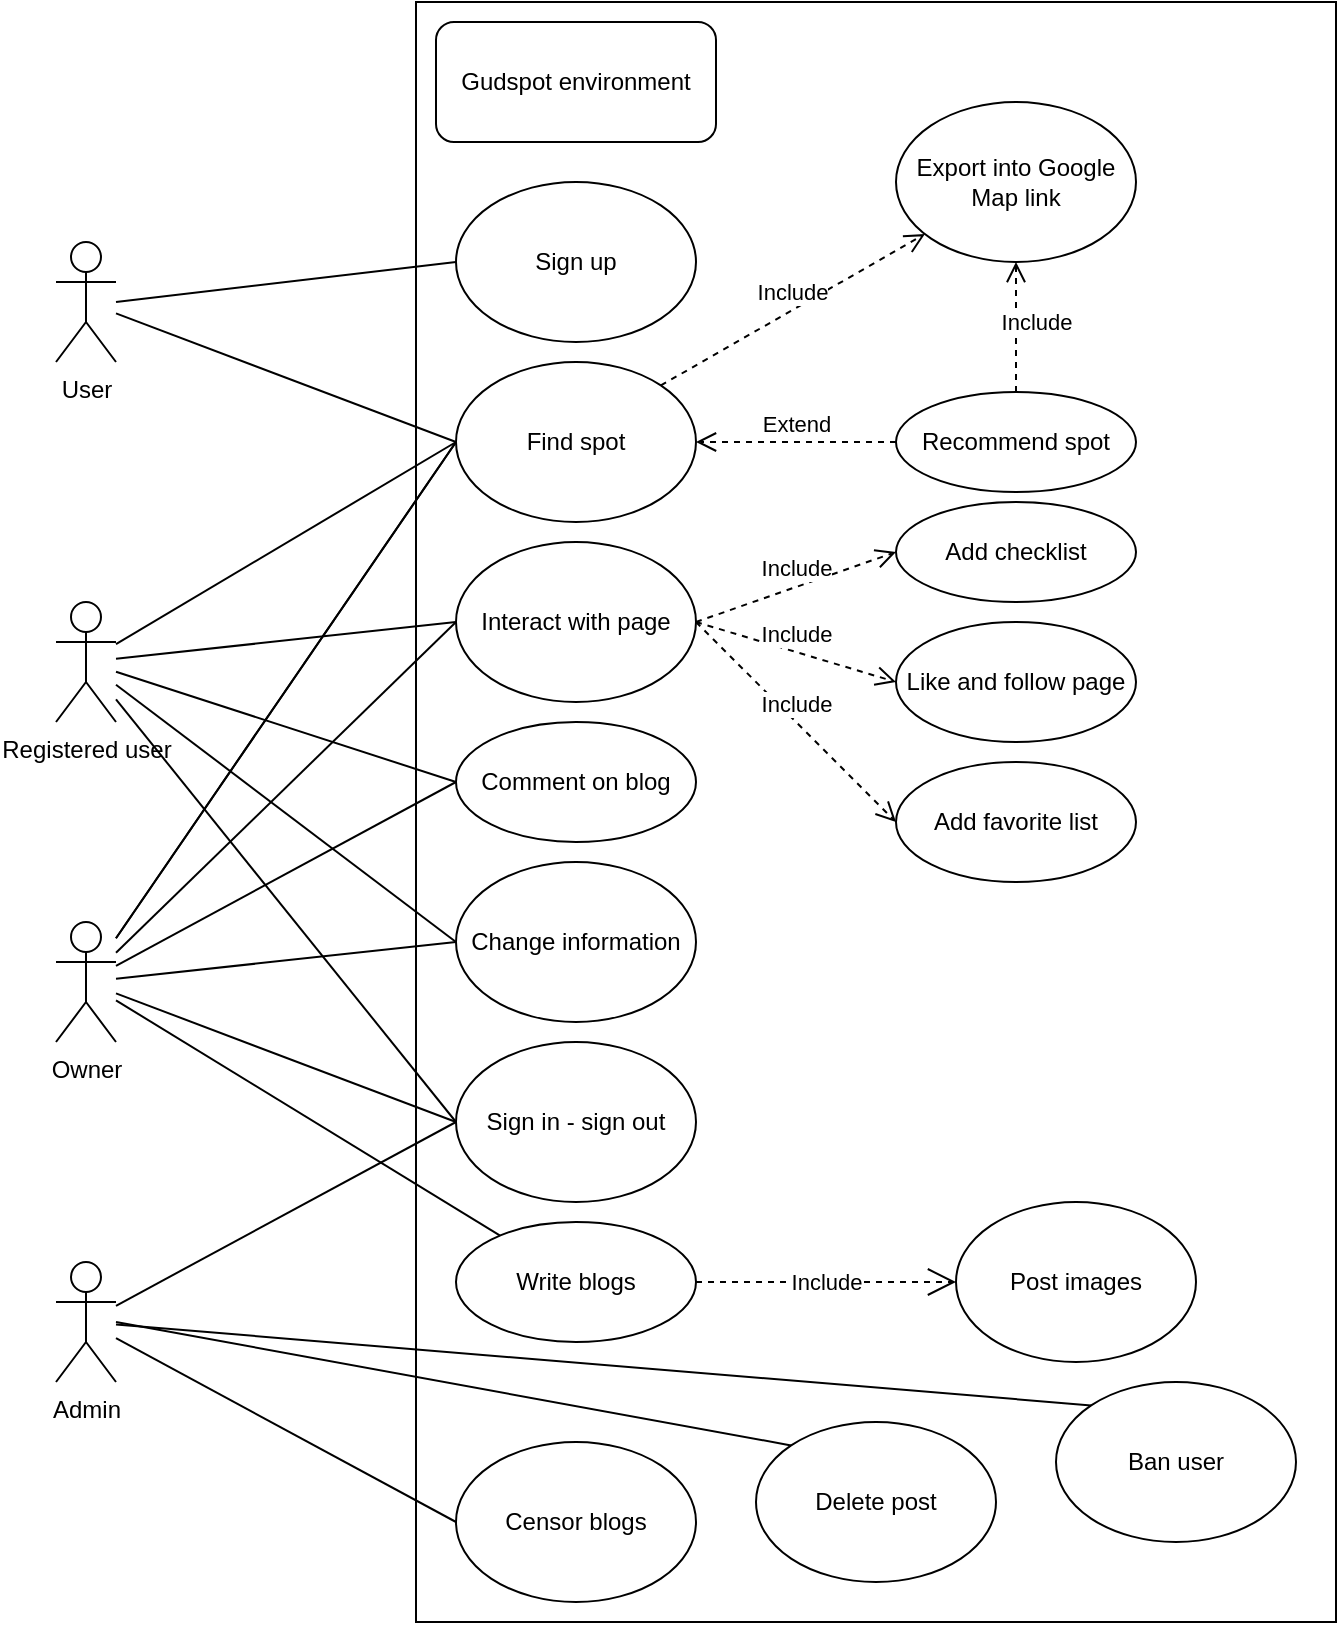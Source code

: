<mxfile version="15.5.9" type="google"><diagram id="3tIuS7dr97l80aWII-23" name="Page-1"><mxGraphModel dx="1038" dy="1671" grid="1" gridSize="10" guides="1" tooltips="1" connect="1" arrows="1" fold="1" page="1" pageScale="1" pageWidth="850" pageHeight="1100" math="0" shadow="0"><root><mxCell id="0"/><mxCell id="1" parent="0"/><mxCell id="1HrsO0OCM5htJVTDk6PI-2" value="" style="rounded=0;whiteSpace=wrap;html=1;fillColor=none;" parent="1" vertex="1"><mxGeometry x="280" y="-110" width="460" height="810" as="geometry"/></mxCell><mxCell id="j1DlCmEf5CyTMGoL9r70-1" value="User" style="shape=umlActor;verticalLabelPosition=bottom;verticalAlign=top;html=1;" parent="1" vertex="1"><mxGeometry x="100" y="10" width="30" height="60" as="geometry"/></mxCell><mxCell id="j1DlCmEf5CyTMGoL9r70-2" value="Registered user" style="shape=umlActor;verticalLabelPosition=bottom;verticalAlign=top;html=1;" parent="1" vertex="1"><mxGeometry x="100" y="190" width="30" height="60" as="geometry"/></mxCell><mxCell id="j1DlCmEf5CyTMGoL9r70-3" value="Owner" style="shape=umlActor;verticalLabelPosition=bottom;verticalAlign=top;html=1;" parent="1" vertex="1"><mxGeometry x="100" y="350" width="30" height="60" as="geometry"/></mxCell><mxCell id="j1DlCmEf5CyTMGoL9r70-4" value="Admin" style="shape=umlActor;verticalLabelPosition=bottom;verticalAlign=top;html=1;" parent="1" vertex="1"><mxGeometry x="100" y="520" width="30" height="60" as="geometry"/></mxCell><mxCell id="j1DlCmEf5CyTMGoL9r70-7" value="Like and follow page" style="ellipse;whiteSpace=wrap;html=1;" parent="1" vertex="1"><mxGeometry x="520" y="200" width="120" height="60" as="geometry"/></mxCell><mxCell id="j1DlCmEf5CyTMGoL9r70-11" value="Comment on blog" style="ellipse;whiteSpace=wrap;html=1;" parent="1" vertex="1"><mxGeometry x="300" y="250" width="120" height="60" as="geometry"/></mxCell><mxCell id="j1DlCmEf5CyTMGoL9r70-15" value="Add favorite list" style="ellipse;whiteSpace=wrap;html=1;" parent="1" vertex="1"><mxGeometry x="520" y="270" width="120" height="60" as="geometry"/></mxCell><mxCell id="LkEW9QgvobIXntY8Po21-3" value="Gudspot environment" style="rounded=1;whiteSpace=wrap;html=1;fillColor=none;" parent="1" vertex="1"><mxGeometry x="290" y="-100" width="140" height="60" as="geometry"/></mxCell><mxCell id="LkEW9QgvobIXntY8Po21-4" value="Find spot" style="ellipse;whiteSpace=wrap;html=1;fillColor=none;" parent="1" vertex="1"><mxGeometry x="300" y="70" width="120" height="80" as="geometry"/></mxCell><mxCell id="LkEW9QgvobIXntY8Po21-5" value="Recommend spot" style="ellipse;whiteSpace=wrap;html=1;fillColor=none;" parent="1" vertex="1"><mxGeometry x="520" y="85" width="120" height="50" as="geometry"/></mxCell><mxCell id="LkEW9QgvobIXntY8Po21-6" value="Sign in - sign out" style="ellipse;whiteSpace=wrap;html=1;fillColor=none;" parent="1" vertex="1"><mxGeometry x="300" y="410" width="120" height="80" as="geometry"/></mxCell><mxCell id="LkEW9QgvobIXntY8Po21-7" value="Change information" style="ellipse;whiteSpace=wrap;html=1;fillColor=none;" parent="1" vertex="1"><mxGeometry x="300" y="320" width="120" height="80" as="geometry"/></mxCell><mxCell id="LkEW9QgvobIXntY8Po21-8" value="Ban user" style="ellipse;whiteSpace=wrap;html=1;fillColor=none;" parent="1" vertex="1"><mxGeometry x="600" y="580" width="120" height="80" as="geometry"/></mxCell><mxCell id="LkEW9QgvobIXntY8Po21-9" value="Censor blogs" style="ellipse;whiteSpace=wrap;html=1;fillColor=none;" parent="1" vertex="1"><mxGeometry x="300" y="610" width="120" height="80" as="geometry"/></mxCell><mxCell id="LkEW9QgvobIXntY8Po21-10" value="Write blogs" style="ellipse;whiteSpace=wrap;html=1;fillColor=none;" parent="1" vertex="1"><mxGeometry x="300" y="500" width="120" height="60" as="geometry"/></mxCell><mxCell id="LkEW9QgvobIXntY8Po21-14" value="" style="endArrow=none;html=1;rounded=0;entryX=0;entryY=0.5;entryDx=0;entryDy=0;" parent="1" source="j1DlCmEf5CyTMGoL9r70-4" target="LkEW9QgvobIXntY8Po21-6" edge="1"><mxGeometry width="50" height="50" relative="1" as="geometry"><mxPoint x="230" y="490" as="sourcePoint"/><mxPoint x="230" y="500" as="targetPoint"/></mxGeometry></mxCell><mxCell id="LkEW9QgvobIXntY8Po21-15" value="" style="endArrow=none;html=1;rounded=0;entryX=0;entryY=0.5;entryDx=0;entryDy=0;" parent="1" source="j1DlCmEf5CyTMGoL9r70-3" target="LkEW9QgvobIXntY8Po21-6" edge="1"><mxGeometry width="50" height="50" relative="1" as="geometry"><mxPoint x="190" y="350" as="sourcePoint"/><mxPoint x="260" y="360" as="targetPoint"/></mxGeometry></mxCell><mxCell id="LkEW9QgvobIXntY8Po21-16" value="" style="endArrow=none;html=1;rounded=0;entryX=0;entryY=0.5;entryDx=0;entryDy=0;" parent="1" source="j1DlCmEf5CyTMGoL9r70-2" target="LkEW9QgvobIXntY8Po21-6" edge="1"><mxGeometry width="50" height="50" relative="1" as="geometry"><mxPoint x="140" y="310" as="sourcePoint"/><mxPoint x="240" y="180" as="targetPoint"/></mxGeometry></mxCell><mxCell id="LlXIMexyljz8MwcFiS1x-1" value="Post images" style="ellipse;whiteSpace=wrap;html=1;" vertex="1" parent="1"><mxGeometry x="550" y="490" width="120" height="80" as="geometry"/></mxCell><mxCell id="LlXIMexyljz8MwcFiS1x-2" value="Export into Google Map link" style="ellipse;whiteSpace=wrap;html=1;" vertex="1" parent="1"><mxGeometry x="520" y="-60" width="120" height="80" as="geometry"/></mxCell><mxCell id="1HrsO0OCM5htJVTDk6PI-21" value="" style="endArrow=none;html=1;rounded=0;entryX=0;entryY=0;entryDx=0;entryDy=0;" edge="1" parent="1" source="j1DlCmEf5CyTMGoL9r70-4" target="LkEW9QgvobIXntY8Po21-8"><mxGeometry width="50" height="50" relative="1" as="geometry"><mxPoint x="570" y="480" as="sourcePoint"/><mxPoint x="620" y="430" as="targetPoint"/></mxGeometry></mxCell><mxCell id="LlXIMexyljz8MwcFiS1x-3" value="Sign up" style="ellipse;whiteSpace=wrap;html=1;" vertex="1" parent="1"><mxGeometry x="300" y="-20" width="120" height="80" as="geometry"/></mxCell><mxCell id="1HrsO0OCM5htJVTDk6PI-22" value="" style="endArrow=none;html=1;rounded=0;entryX=0;entryY=0.5;entryDx=0;entryDy=0;" edge="1" parent="1" source="j1DlCmEf5CyTMGoL9r70-1" target="LkEW9QgvobIXntY8Po21-4"><mxGeometry width="50" height="50" relative="1" as="geometry"><mxPoint x="570" y="210" as="sourcePoint"/><mxPoint x="620" y="160" as="targetPoint"/></mxGeometry></mxCell><mxCell id="1HrsO0OCM5htJVTDk6PI-23" value="" style="endArrow=none;html=1;rounded=0;entryX=0;entryY=0.5;entryDx=0;entryDy=0;" edge="1" parent="1" source="j1DlCmEf5CyTMGoL9r70-2" target="LkEW9QgvobIXntY8Po21-4"><mxGeometry width="50" height="50" relative="1" as="geometry"><mxPoint x="570" y="430" as="sourcePoint"/><mxPoint x="620" y="380" as="targetPoint"/></mxGeometry></mxCell><mxCell id="LlXIMexyljz8MwcFiS1x-4" value="" style="endArrow=none;html=1;rounded=0;entryX=0;entryY=0.5;entryDx=0;entryDy=0;" edge="1" parent="1" target="LlXIMexyljz8MwcFiS1x-3"><mxGeometry width="50" height="50" relative="1" as="geometry"><mxPoint x="130" y="40" as="sourcePoint"/><mxPoint x="240" y="-40" as="targetPoint"/></mxGeometry></mxCell><mxCell id="1HrsO0OCM5htJVTDk6PI-24" value="" style="endArrow=none;html=1;rounded=0;entryX=0;entryY=0.5;entryDx=0;entryDy=0;" edge="1" parent="1" source="j1DlCmEf5CyTMGoL9r70-3" target="LkEW9QgvobIXntY8Po21-4"><mxGeometry width="50" height="50" relative="1" as="geometry"><mxPoint x="570" y="320" as="sourcePoint"/><mxPoint x="620" y="270" as="targetPoint"/></mxGeometry></mxCell><mxCell id="1HrsO0OCM5htJVTDk6PI-25" value="" style="endArrow=none;html=1;rounded=0;entryX=0;entryY=0.5;entryDx=0;entryDy=0;" edge="1" parent="1" source="j1DlCmEf5CyTMGoL9r70-3" target="LkEW9QgvobIXntY8Po21-4"><mxGeometry width="50" height="50" relative="1" as="geometry"><mxPoint x="570" y="530" as="sourcePoint"/><mxPoint x="620" y="480" as="targetPoint"/></mxGeometry></mxCell><mxCell id="1HrsO0OCM5htJVTDk6PI-26" value="" style="endArrow=none;html=1;rounded=0;entryX=0;entryY=0.5;entryDx=0;entryDy=0;" edge="1" parent="1" source="j1DlCmEf5CyTMGoL9r70-4" target="LkEW9QgvobIXntY8Po21-9"><mxGeometry width="50" height="50" relative="1" as="geometry"><mxPoint x="570" y="590" as="sourcePoint"/><mxPoint x="620" y="540" as="targetPoint"/></mxGeometry></mxCell><mxCell id="LlXIMexyljz8MwcFiS1x-5" value="Add checklist" style="ellipse;whiteSpace=wrap;html=1;" vertex="1" parent="1"><mxGeometry x="520" y="140" width="120" height="50" as="geometry"/></mxCell><mxCell id="1HrsO0OCM5htJVTDk6PI-27" value="Interact with page" style="ellipse;whiteSpace=wrap;html=1;" vertex="1" parent="1"><mxGeometry x="300" y="160" width="120" height="80" as="geometry"/></mxCell><mxCell id="LlXIMexyljz8MwcFiS1x-6" value="Delete post" style="ellipse;whiteSpace=wrap;html=1;" vertex="1" parent="1"><mxGeometry x="450" y="600" width="120" height="80" as="geometry"/></mxCell><mxCell id="LlXIMexyljz8MwcFiS1x-7" value="" style="endArrow=none;html=1;rounded=0;entryX=0;entryY=0;entryDx=0;entryDy=0;" edge="1" parent="1" target="LlXIMexyljz8MwcFiS1x-6"><mxGeometry width="50" height="50" relative="1" as="geometry"><mxPoint x="130" y="550" as="sourcePoint"/><mxPoint x="300" y="530" as="targetPoint"/></mxGeometry></mxCell><mxCell id="LlXIMexyljz8MwcFiS1x-9" value="" style="endArrow=none;html=1;rounded=0;entryX=0;entryY=0.5;entryDx=0;entryDy=0;" edge="1" parent="1" source="j1DlCmEf5CyTMGoL9r70-2" target="LkEW9QgvobIXntY8Po21-7"><mxGeometry width="50" height="50" relative="1" as="geometry"><mxPoint x="140" y="220" as="sourcePoint"/><mxPoint x="280" y="250" as="targetPoint"/></mxGeometry></mxCell><mxCell id="LlXIMexyljz8MwcFiS1x-10" value="" style="endArrow=none;html=1;rounded=0;entryX=0;entryY=0.5;entryDx=0;entryDy=0;" edge="1" parent="1" source="j1DlCmEf5CyTMGoL9r70-3" target="LkEW9QgvobIXntY8Po21-7"><mxGeometry width="50" height="50" relative="1" as="geometry"><mxPoint x="230" y="380" as="sourcePoint"/><mxPoint x="280" y="330" as="targetPoint"/></mxGeometry></mxCell><mxCell id="1HrsO0OCM5htJVTDk6PI-28" value="Extend" style="html=1;verticalAlign=bottom;endArrow=open;dashed=1;endSize=8;rounded=0;entryX=1;entryY=0.5;entryDx=0;entryDy=0;exitX=0;exitY=0.5;exitDx=0;exitDy=0;" edge="1" parent="1" source="LkEW9QgvobIXntY8Po21-5" target="LkEW9QgvobIXntY8Po21-4"><mxGeometry relative="1" as="geometry"><mxPoint x="640" y="330" as="sourcePoint"/><mxPoint x="560" y="330" as="targetPoint"/></mxGeometry></mxCell><mxCell id="1HrsO0OCM5htJVTDk6PI-29" value="Include" style="html=1;verticalAlign=bottom;endArrow=open;dashed=1;endSize=8;rounded=0;entryX=0;entryY=0.5;entryDx=0;entryDy=0;exitX=1;exitY=0.5;exitDx=0;exitDy=0;" edge="1" parent="1" source="1HrsO0OCM5htJVTDk6PI-27" target="j1DlCmEf5CyTMGoL9r70-7"><mxGeometry relative="1" as="geometry"><mxPoint x="600" y="230" as="sourcePoint"/><mxPoint x="520" y="230" as="targetPoint"/><Array as="points"/></mxGeometry></mxCell><mxCell id="1HrsO0OCM5htJVTDk6PI-31" value="Include" style="html=1;verticalAlign=bottom;endArrow=open;dashed=1;endSize=8;rounded=0;entryX=0;entryY=0.5;entryDx=0;entryDy=0;exitX=1;exitY=0.5;exitDx=0;exitDy=0;" edge="1" parent="1" source="1HrsO0OCM5htJVTDk6PI-27" target="j1DlCmEf5CyTMGoL9r70-15"><mxGeometry relative="1" as="geometry"><mxPoint x="500" y="310" as="sourcePoint"/><mxPoint x="420" y="310" as="targetPoint"/></mxGeometry></mxCell><mxCell id="1HrsO0OCM5htJVTDk6PI-32" value="Include" style="html=1;verticalAlign=bottom;endArrow=open;dashed=1;endSize=8;rounded=0;entryX=0;entryY=0.5;entryDx=0;entryDy=0;exitX=1;exitY=0.5;exitDx=0;exitDy=0;" edge="1" parent="1" source="1HrsO0OCM5htJVTDk6PI-27" target="LlXIMexyljz8MwcFiS1x-5"><mxGeometry relative="1" as="geometry"><mxPoint x="440" y="250" as="sourcePoint"/><mxPoint x="550" y="330" as="targetPoint"/></mxGeometry></mxCell><mxCell id="1HrsO0OCM5htJVTDk6PI-33" value="" style="endArrow=none;html=1;rounded=0;entryX=0;entryY=0.5;entryDx=0;entryDy=0;" edge="1" parent="1" source="j1DlCmEf5CyTMGoL9r70-2" target="1HrsO0OCM5htJVTDk6PI-27"><mxGeometry width="50" height="50" relative="1" as="geometry"><mxPoint x="430" y="390" as="sourcePoint"/><mxPoint x="480" y="340" as="targetPoint"/></mxGeometry></mxCell><mxCell id="1HrsO0OCM5htJVTDk6PI-34" value="" style="endArrow=none;html=1;rounded=0;entryX=0;entryY=0.5;entryDx=0;entryDy=0;" edge="1" parent="1" source="j1DlCmEf5CyTMGoL9r70-3" target="1HrsO0OCM5htJVTDk6PI-27"><mxGeometry width="50" height="50" relative="1" as="geometry"><mxPoint x="250" y="290" as="sourcePoint"/><mxPoint x="450" y="280" as="targetPoint"/></mxGeometry></mxCell><mxCell id="1HrsO0OCM5htJVTDk6PI-35" value="" style="endArrow=none;html=1;rounded=0;" edge="1" parent="1" source="j1DlCmEf5CyTMGoL9r70-3" target="LkEW9QgvobIXntY8Po21-10"><mxGeometry width="50" height="50" relative="1" as="geometry"><mxPoint x="650" y="460" as="sourcePoint"/><mxPoint x="700" y="410" as="targetPoint"/></mxGeometry></mxCell><mxCell id="1HrsO0OCM5htJVTDk6PI-37" value="Include" style="html=1;verticalAlign=bottom;endArrow=open;dashed=1;endSize=8;rounded=0;exitX=1;exitY=0;exitDx=0;exitDy=0;" edge="1" parent="1" source="LkEW9QgvobIXntY8Po21-4" target="LlXIMexyljz8MwcFiS1x-2"><mxGeometry relative="1" as="geometry"><mxPoint x="390" y="-5" as="sourcePoint"/><mxPoint x="510" y="-40" as="targetPoint"/></mxGeometry></mxCell><mxCell id="1HrsO0OCM5htJVTDk6PI-38" value="Include" style="html=1;verticalAlign=bottom;endArrow=open;dashed=1;endSize=8;rounded=0;entryX=0.5;entryY=1;entryDx=0;entryDy=0;" edge="1" parent="1" source="LkEW9QgvobIXntY8Po21-5" target="LlXIMexyljz8MwcFiS1x-2"><mxGeometry x="-0.2" y="-10" relative="1" as="geometry"><mxPoint x="412.426" y="91.716" as="sourcePoint"/><mxPoint x="548.109" y="-1.363" as="targetPoint"/><mxPoint as="offset"/></mxGeometry></mxCell><mxCell id="1HrsO0OCM5htJVTDk6PI-39" value="" style="endArrow=none;html=1;rounded=0;exitX=0;exitY=0.5;exitDx=0;exitDy=0;" edge="1" parent="1" source="j1DlCmEf5CyTMGoL9r70-11" target="j1DlCmEf5CyTMGoL9r70-2"><mxGeometry width="50" height="50" relative="1" as="geometry"><mxPoint x="430" y="310" as="sourcePoint"/><mxPoint x="480" y="260" as="targetPoint"/></mxGeometry></mxCell><mxCell id="1HrsO0OCM5htJVTDk6PI-40" value="" style="endArrow=none;html=1;rounded=0;entryX=0;entryY=0.5;entryDx=0;entryDy=0;" edge="1" parent="1" source="j1DlCmEf5CyTMGoL9r70-3" target="j1DlCmEf5CyTMGoL9r70-11"><mxGeometry width="50" height="50" relative="1" as="geometry"><mxPoint x="430" y="310" as="sourcePoint"/><mxPoint x="480" y="260" as="targetPoint"/></mxGeometry></mxCell><mxCell id="LlXIMexyljz8MwcFiS1x-12" value="Include" style="endArrow=open;endSize=12;dashed=1;html=1;rounded=0;entryX=0;entryY=0.5;entryDx=0;entryDy=0;exitX=1;exitY=0.5;exitDx=0;exitDy=0;" edge="1" parent="1" source="LkEW9QgvobIXntY8Po21-10" target="LlXIMexyljz8MwcFiS1x-1"><mxGeometry width="160" relative="1" as="geometry"><mxPoint x="460" y="460" as="sourcePoint"/><mxPoint x="620" y="460" as="targetPoint"/><Array as="points"><mxPoint x="490" y="530"/></Array></mxGeometry></mxCell></root></mxGraphModel></diagram></mxfile>